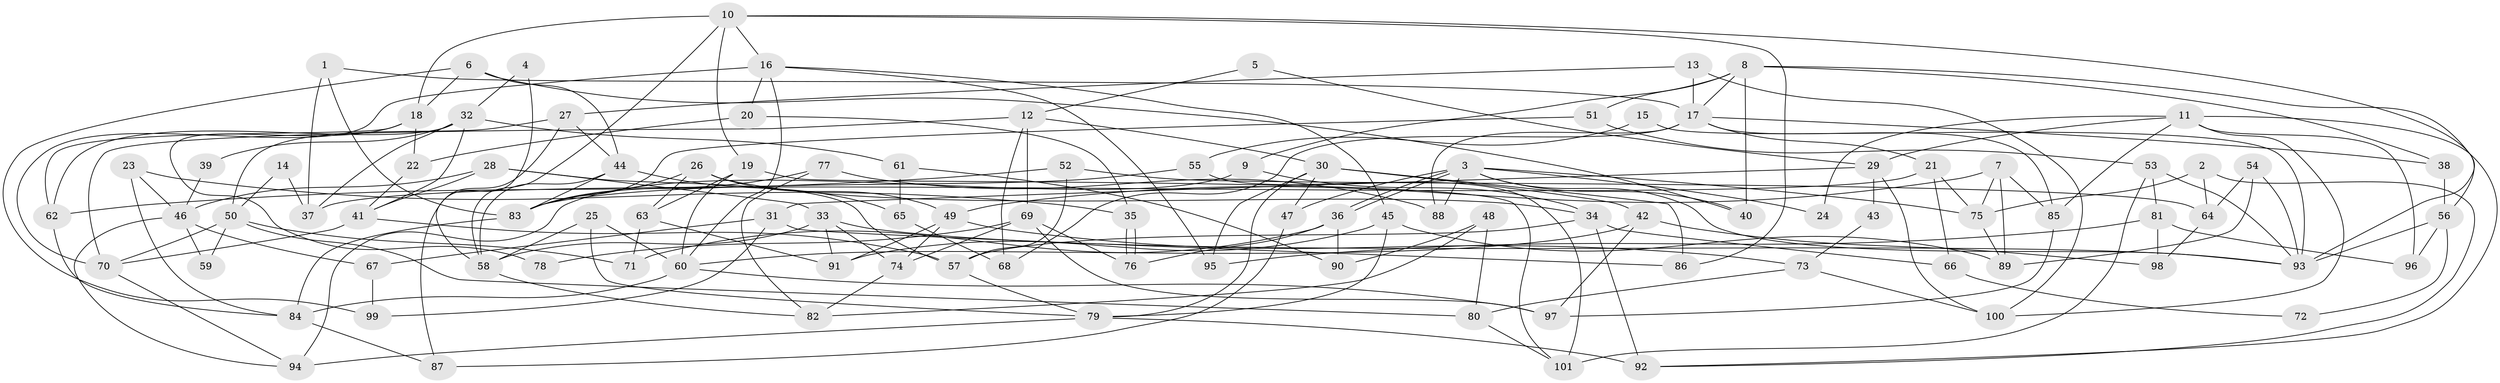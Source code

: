 // coarse degree distribution, {5: 0.26, 2: 0.1, 4: 0.18, 3: 0.26, 6: 0.06, 12: 0.04, 11: 0.04, 9: 0.02, 10: 0.02, 7: 0.02}
// Generated by graph-tools (version 1.1) at 2025/54/03/04/25 21:54:00]
// undirected, 101 vertices, 202 edges
graph export_dot {
graph [start="1"]
  node [color=gray90,style=filled];
  1;
  2;
  3;
  4;
  5;
  6;
  7;
  8;
  9;
  10;
  11;
  12;
  13;
  14;
  15;
  16;
  17;
  18;
  19;
  20;
  21;
  22;
  23;
  24;
  25;
  26;
  27;
  28;
  29;
  30;
  31;
  32;
  33;
  34;
  35;
  36;
  37;
  38;
  39;
  40;
  41;
  42;
  43;
  44;
  45;
  46;
  47;
  48;
  49;
  50;
  51;
  52;
  53;
  54;
  55;
  56;
  57;
  58;
  59;
  60;
  61;
  62;
  63;
  64;
  65;
  66;
  67;
  68;
  69;
  70;
  71;
  72;
  73;
  74;
  75;
  76;
  77;
  78;
  79;
  80;
  81;
  82;
  83;
  84;
  85;
  86;
  87;
  88;
  89;
  90;
  91;
  92;
  93;
  94;
  95;
  96;
  97;
  98;
  99;
  100;
  101;
  1 -- 37;
  1 -- 83;
  1 -- 17;
  2 -- 75;
  2 -- 64;
  2 -- 92;
  3 -- 36;
  3 -- 36;
  3 -- 93;
  3 -- 24;
  3 -- 40;
  3 -- 47;
  3 -- 75;
  3 -- 88;
  4 -- 58;
  4 -- 32;
  5 -- 29;
  5 -- 12;
  6 -- 18;
  6 -- 44;
  6 -- 40;
  6 -- 99;
  7 -- 49;
  7 -- 89;
  7 -- 75;
  7 -- 85;
  8 -- 40;
  8 -- 38;
  8 -- 9;
  8 -- 17;
  8 -- 51;
  8 -- 56;
  9 -- 34;
  9 -- 94;
  10 -- 93;
  10 -- 19;
  10 -- 16;
  10 -- 18;
  10 -- 58;
  10 -- 86;
  11 -- 85;
  11 -- 92;
  11 -- 24;
  11 -- 29;
  11 -- 96;
  11 -- 100;
  12 -- 69;
  12 -- 30;
  12 -- 68;
  12 -- 70;
  13 -- 100;
  13 -- 17;
  13 -- 27;
  14 -- 37;
  14 -- 50;
  15 -- 55;
  15 -- 93;
  16 -- 70;
  16 -- 20;
  16 -- 45;
  16 -- 60;
  16 -- 95;
  17 -- 21;
  17 -- 38;
  17 -- 68;
  17 -- 85;
  17 -- 88;
  18 -- 22;
  18 -- 62;
  18 -- 78;
  19 -- 101;
  19 -- 60;
  19 -- 63;
  20 -- 35;
  20 -- 22;
  21 -- 75;
  21 -- 37;
  21 -- 66;
  22 -- 41;
  23 -- 84;
  23 -- 46;
  23 -- 35;
  25 -- 60;
  25 -- 79;
  25 -- 58;
  26 -- 34;
  26 -- 63;
  26 -- 49;
  26 -- 83;
  27 -- 50;
  27 -- 44;
  27 -- 87;
  28 -- 57;
  28 -- 33;
  28 -- 41;
  28 -- 46;
  29 -- 31;
  29 -- 43;
  29 -- 100;
  30 -- 79;
  30 -- 47;
  30 -- 42;
  30 -- 86;
  30 -- 95;
  31 -- 99;
  31 -- 86;
  31 -- 67;
  32 -- 62;
  32 -- 61;
  32 -- 37;
  32 -- 39;
  32 -- 41;
  33 -- 93;
  33 -- 58;
  33 -- 74;
  33 -- 91;
  34 -- 92;
  34 -- 57;
  34 -- 66;
  35 -- 76;
  35 -- 76;
  36 -- 76;
  36 -- 71;
  36 -- 90;
  38 -- 56;
  39 -- 46;
  41 -- 57;
  41 -- 70;
  42 -- 97;
  42 -- 60;
  42 -- 98;
  43 -- 73;
  44 -- 58;
  44 -- 65;
  44 -- 83;
  45 -- 91;
  45 -- 79;
  45 -- 89;
  46 -- 94;
  46 -- 59;
  46 -- 67;
  47 -- 87;
  48 -- 80;
  48 -- 82;
  48 -- 90;
  49 -- 74;
  49 -- 73;
  49 -- 91;
  50 -- 70;
  50 -- 71;
  50 -- 59;
  50 -- 80;
  51 -- 83;
  51 -- 53;
  52 -- 57;
  52 -- 62;
  52 -- 64;
  53 -- 93;
  53 -- 81;
  53 -- 101;
  54 -- 89;
  54 -- 64;
  54 -- 93;
  55 -- 83;
  55 -- 101;
  56 -- 96;
  56 -- 72;
  56 -- 93;
  57 -- 79;
  58 -- 82;
  60 -- 84;
  60 -- 97;
  61 -- 65;
  61 -- 90;
  62 -- 84;
  63 -- 91;
  63 -- 71;
  64 -- 98;
  65 -- 68;
  66 -- 72;
  67 -- 99;
  69 -- 97;
  69 -- 74;
  69 -- 76;
  69 -- 78;
  70 -- 94;
  73 -- 100;
  73 -- 80;
  74 -- 82;
  75 -- 89;
  77 -- 83;
  77 -- 88;
  77 -- 82;
  79 -- 94;
  79 -- 92;
  80 -- 101;
  81 -- 95;
  81 -- 96;
  81 -- 98;
  83 -- 84;
  84 -- 87;
  85 -- 97;
}
